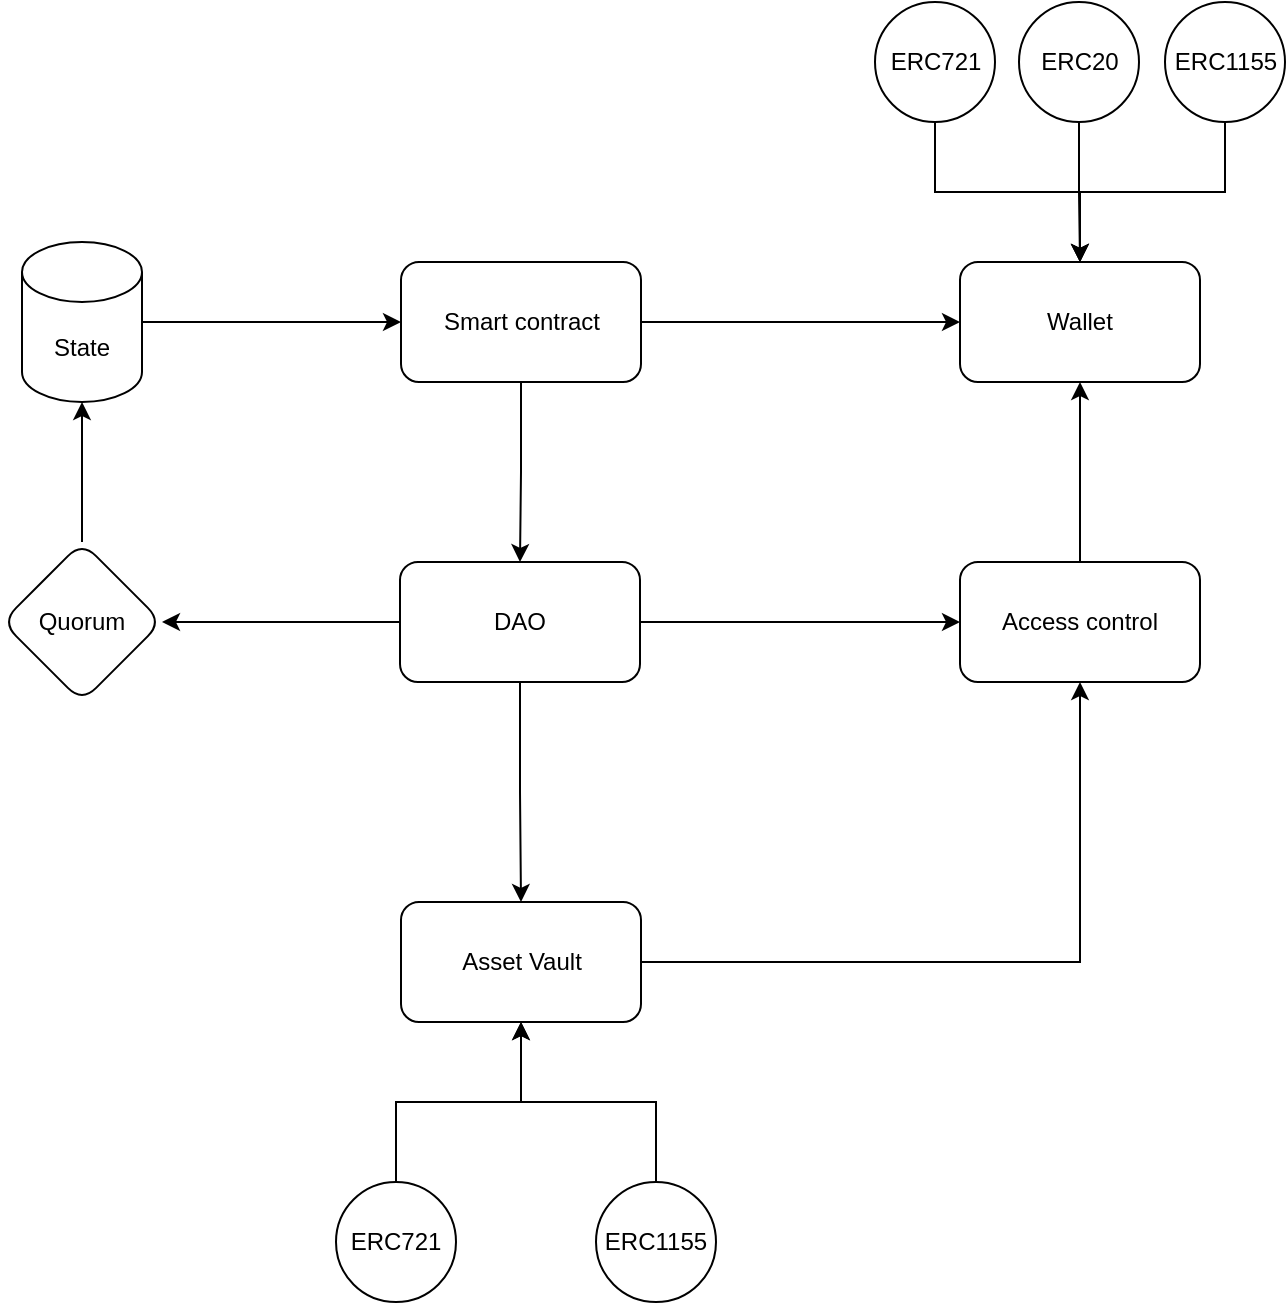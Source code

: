 <mxfile version="21.6.5" type="github">
  <diagram name="Page-1" id="_DRf1kRRZVIbCoPdp8we">
    <mxGraphModel dx="2463" dy="650" grid="1" gridSize="10" guides="1" tooltips="1" connect="1" arrows="1" fold="1" page="1" pageScale="1" pageWidth="850" pageHeight="1100" math="0" shadow="0">
      <root>
        <mxCell id="0" />
        <mxCell id="1" parent="0" />
        <mxCell id="oP2DCLgqXHTjLm211q09-5" style="edgeStyle=orthogonalEdgeStyle;rounded=0;orthogonalLoop=1;jettySize=auto;html=1;entryX=0;entryY=0.5;entryDx=0;entryDy=0;" edge="1" parent="1" source="oP2DCLgqXHTjLm211q09-1" target="oP2DCLgqXHTjLm211q09-2">
          <mxGeometry relative="1" as="geometry" />
        </mxCell>
        <mxCell id="oP2DCLgqXHTjLm211q09-22" style="edgeStyle=orthogonalEdgeStyle;rounded=0;orthogonalLoop=1;jettySize=auto;html=1;entryX=0.5;entryY=0;entryDx=0;entryDy=0;" edge="1" parent="1" source="oP2DCLgqXHTjLm211q09-1" target="oP2DCLgqXHTjLm211q09-4">
          <mxGeometry relative="1" as="geometry" />
        </mxCell>
        <mxCell id="oP2DCLgqXHTjLm211q09-31" value="" style="edgeStyle=orthogonalEdgeStyle;rounded=0;orthogonalLoop=1;jettySize=auto;html=1;" edge="1" parent="1" source="oP2DCLgqXHTjLm211q09-1" target="oP2DCLgqXHTjLm211q09-30">
          <mxGeometry relative="1" as="geometry" />
        </mxCell>
        <mxCell id="oP2DCLgqXHTjLm211q09-1" value="DAO" style="rounded=1;whiteSpace=wrap;html=1;" vertex="1" parent="1">
          <mxGeometry x="129" y="390" width="120" height="60" as="geometry" />
        </mxCell>
        <mxCell id="oP2DCLgqXHTjLm211q09-7" style="edgeStyle=orthogonalEdgeStyle;rounded=0;orthogonalLoop=1;jettySize=auto;html=1;entryX=0.5;entryY=1;entryDx=0;entryDy=0;" edge="1" parent="1" source="oP2DCLgqXHTjLm211q09-2" target="oP2DCLgqXHTjLm211q09-3">
          <mxGeometry relative="1" as="geometry" />
        </mxCell>
        <mxCell id="oP2DCLgqXHTjLm211q09-2" value="Access control" style="rounded=1;whiteSpace=wrap;html=1;" vertex="1" parent="1">
          <mxGeometry x="409" y="390" width="120" height="60" as="geometry" />
        </mxCell>
        <mxCell id="oP2DCLgqXHTjLm211q09-3" value="Wallet" style="rounded=1;whiteSpace=wrap;html=1;" vertex="1" parent="1">
          <mxGeometry x="409" y="240" width="120" height="60" as="geometry" />
        </mxCell>
        <mxCell id="oP2DCLgqXHTjLm211q09-33" style="edgeStyle=orthogonalEdgeStyle;rounded=0;orthogonalLoop=1;jettySize=auto;html=1;entryX=0.5;entryY=1;entryDx=0;entryDy=0;" edge="1" parent="1" source="oP2DCLgqXHTjLm211q09-4" target="oP2DCLgqXHTjLm211q09-2">
          <mxGeometry relative="1" as="geometry" />
        </mxCell>
        <mxCell id="oP2DCLgqXHTjLm211q09-4" value="Asset Vault" style="rounded=1;whiteSpace=wrap;html=1;" vertex="1" parent="1">
          <mxGeometry x="129.5" y="560" width="120" height="60" as="geometry" />
        </mxCell>
        <mxCell id="oP2DCLgqXHTjLm211q09-11" style="edgeStyle=orthogonalEdgeStyle;rounded=0;orthogonalLoop=1;jettySize=auto;html=1;" edge="1" parent="1" source="oP2DCLgqXHTjLm211q09-8" target="oP2DCLgqXHTjLm211q09-4">
          <mxGeometry relative="1" as="geometry" />
        </mxCell>
        <mxCell id="oP2DCLgqXHTjLm211q09-8" value="ERC721" style="ellipse;whiteSpace=wrap;html=1;aspect=fixed;" vertex="1" parent="1">
          <mxGeometry x="97" y="700" width="60" height="60" as="geometry" />
        </mxCell>
        <mxCell id="oP2DCLgqXHTjLm211q09-21" style="edgeStyle=orthogonalEdgeStyle;rounded=0;orthogonalLoop=1;jettySize=auto;html=1;" edge="1" parent="1" source="oP2DCLgqXHTjLm211q09-9" target="oP2DCLgqXHTjLm211q09-4">
          <mxGeometry relative="1" as="geometry" />
        </mxCell>
        <mxCell id="oP2DCLgqXHTjLm211q09-9" value="ERC1155" style="ellipse;whiteSpace=wrap;html=1;aspect=fixed;" vertex="1" parent="1">
          <mxGeometry x="227" y="700" width="60" height="60" as="geometry" />
        </mxCell>
        <mxCell id="oP2DCLgqXHTjLm211q09-28" style="edgeStyle=orthogonalEdgeStyle;rounded=0;orthogonalLoop=1;jettySize=auto;html=1;entryX=0.5;entryY=0;entryDx=0;entryDy=0;" edge="1" parent="1" source="oP2DCLgqXHTjLm211q09-14" target="oP2DCLgqXHTjLm211q09-3">
          <mxGeometry relative="1" as="geometry" />
        </mxCell>
        <mxCell id="oP2DCLgqXHTjLm211q09-14" value="ERC721" style="ellipse;whiteSpace=wrap;html=1;aspect=fixed;" vertex="1" parent="1">
          <mxGeometry x="366.5" y="110" width="60" height="60" as="geometry" />
        </mxCell>
        <mxCell id="oP2DCLgqXHTjLm211q09-17" style="edgeStyle=orthogonalEdgeStyle;rounded=0;orthogonalLoop=1;jettySize=auto;html=1;" edge="1" parent="1" source="oP2DCLgqXHTjLm211q09-15" target="oP2DCLgqXHTjLm211q09-3">
          <mxGeometry relative="1" as="geometry">
            <mxPoint x="658.5" y="310" as="targetPoint" />
          </mxGeometry>
        </mxCell>
        <mxCell id="oP2DCLgqXHTjLm211q09-15" value="ERC1155" style="ellipse;whiteSpace=wrap;html=1;aspect=fixed;" vertex="1" parent="1">
          <mxGeometry x="511.5" y="110" width="60" height="60" as="geometry" />
        </mxCell>
        <mxCell id="oP2DCLgqXHTjLm211q09-18" style="edgeStyle=orthogonalEdgeStyle;rounded=0;orthogonalLoop=1;jettySize=auto;html=1;entryX=0.5;entryY=0;entryDx=0;entryDy=0;" edge="1" parent="1" source="oP2DCLgqXHTjLm211q09-16" target="oP2DCLgqXHTjLm211q09-3">
          <mxGeometry relative="1" as="geometry">
            <mxPoint x="658.5" y="310" as="targetPoint" />
          </mxGeometry>
        </mxCell>
        <mxCell id="oP2DCLgqXHTjLm211q09-16" value="ERC20" style="ellipse;whiteSpace=wrap;html=1;aspect=fixed;" vertex="1" parent="1">
          <mxGeometry x="438.5" y="110" width="60" height="60" as="geometry" />
        </mxCell>
        <mxCell id="oP2DCLgqXHTjLm211q09-25" style="edgeStyle=orthogonalEdgeStyle;rounded=0;orthogonalLoop=1;jettySize=auto;html=1;entryX=0;entryY=0.5;entryDx=0;entryDy=0;" edge="1" parent="1" source="oP2DCLgqXHTjLm211q09-24" target="oP2DCLgqXHTjLm211q09-3">
          <mxGeometry relative="1" as="geometry" />
        </mxCell>
        <mxCell id="oP2DCLgqXHTjLm211q09-29" value="" style="edgeStyle=orthogonalEdgeStyle;rounded=0;orthogonalLoop=1;jettySize=auto;html=1;" edge="1" parent="1" source="oP2DCLgqXHTjLm211q09-24" target="oP2DCLgqXHTjLm211q09-1">
          <mxGeometry relative="1" as="geometry" />
        </mxCell>
        <mxCell id="oP2DCLgqXHTjLm211q09-24" value="Smart contract" style="rounded=1;whiteSpace=wrap;html=1;" vertex="1" parent="1">
          <mxGeometry x="129.5" y="240" width="120" height="60" as="geometry" />
        </mxCell>
        <mxCell id="oP2DCLgqXHTjLm211q09-27" value="" style="edgeStyle=orthogonalEdgeStyle;rounded=0;orthogonalLoop=1;jettySize=auto;html=1;" edge="1" parent="1" source="oP2DCLgqXHTjLm211q09-26" target="oP2DCLgqXHTjLm211q09-24">
          <mxGeometry relative="1" as="geometry" />
        </mxCell>
        <mxCell id="oP2DCLgqXHTjLm211q09-26" value="State" style="shape=cylinder3;whiteSpace=wrap;html=1;boundedLbl=1;backgroundOutline=1;size=15;" vertex="1" parent="1">
          <mxGeometry x="-60" y="230" width="60" height="80" as="geometry" />
        </mxCell>
        <mxCell id="oP2DCLgqXHTjLm211q09-32" style="edgeStyle=orthogonalEdgeStyle;rounded=0;orthogonalLoop=1;jettySize=auto;html=1;entryX=0.5;entryY=1;entryDx=0;entryDy=0;entryPerimeter=0;" edge="1" parent="1" source="oP2DCLgqXHTjLm211q09-30" target="oP2DCLgqXHTjLm211q09-26">
          <mxGeometry relative="1" as="geometry" />
        </mxCell>
        <mxCell id="oP2DCLgqXHTjLm211q09-30" value="Quorum" style="rhombus;whiteSpace=wrap;html=1;rounded=1;" vertex="1" parent="1">
          <mxGeometry x="-70" y="380" width="80" height="80" as="geometry" />
        </mxCell>
      </root>
    </mxGraphModel>
  </diagram>
</mxfile>
